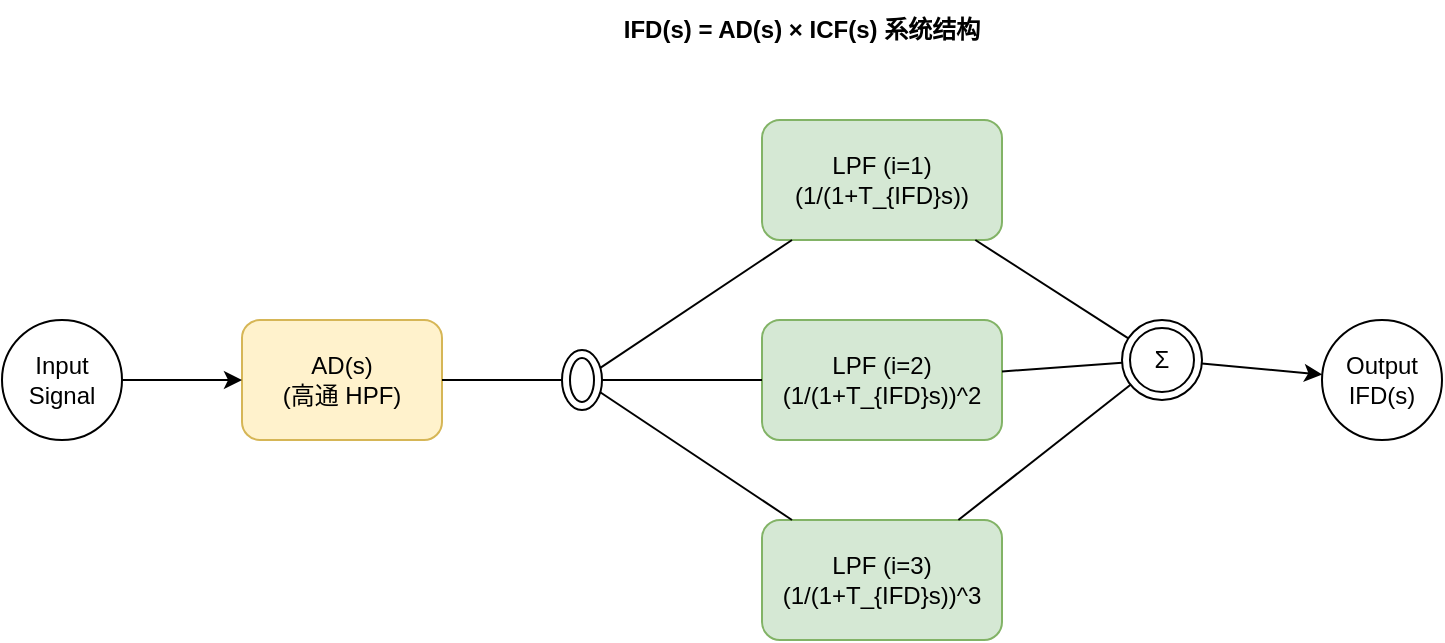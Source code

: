 <mxfile>
  <diagram name="Page-1">
    <mxGraphModel dx="1200" dy="800" grid="1" gridSize="10" guides="1" tooltips="1" connect="1" arrows="1" fold="1" page="1" pageScale="1" pageWidth="827" pageHeight="1169" math="0" shadow="0">
      <root>
        <mxCell id="0" />
        <mxCell id="1" parent="0" />
        
        <!-- 输入信号 -->
        <mxCell id="input" value="Input Signal" style="ellipse;whiteSpace=wrap;html=1;aspect=fixed;" vertex="1" parent="1">
          <mxGeometry x="100" y="200" width="60" height="60" as="geometry" />
        </mxCell>
        
        <!-- 高通滤波器 AD(s) -->
        <mxCell id="ad" value="AD(s)&#xa;(高通 HPF)" style="rounded=1;whiteSpace=wrap;html=1;fillColor=#fff2cc;strokeColor=#d6b656;" vertex="1" parent="1">
          <mxGeometry x="220" y="200" width="100" height="60" as="geometry" />
        </mxCell>
        
        <!-- 连接输入到AD(s) -->
        <mxCell id="link_input_ad" source="input" target="ad" style="edgeStyle=none;curved=1;endArrow=classic;html=1;" edge="1" parent="1">
          <mxGeometry relative="1" as="geometry" />
        </mxCell>
        
        <!-- 分支点 -->
        <mxCell id="branch" value="" style="ellipse;shape=doubleEllipse;whiteSpace=wrap;html=1;fillColor=#ffffff;strokeColor=#000000;" vertex="1" parent="1">
          <mxGeometry x="380" y="215" width="20" height="30" as="geometry" />
        </mxCell>
        
        <!-- 连接AD(s)到分支点 -->
        <mxCell id="link_ad_branch" source="ad" target="branch" style="edgeStyle=none;endArrow=none;html=1;" edge="1" parent="1">
          <mxGeometry relative="1" as="geometry" />
        </mxCell>
        
        <!-- ICF(s) 的并联分支 -->
        <mxCell id="icf1" value="LPF (i=1)&#xa;(1/(1+T_{IFD}s))" style="rounded=1;whiteSpace=wrap;html=1;fillColor=#d5e8d4;strokeColor=#82b366;" vertex="1" parent="1">
          <mxGeometry x="480" y="100" width="120" height="60" as="geometry" />
        </mxCell>
        
        <mxCell id="icf2" value="LPF (i=2)&#xa;(1/(1+T_{IFD}s))^2" style="rounded=1;whiteSpace=wrap;html=1;fillColor=#d5e8d4;strokeColor=#82b366;" vertex="1" parent="1">
          <mxGeometry x="480" y="200" width="120" height="60" as="geometry" />
        </mxCell>
        
        <mxCell id="icf3" value="LPF (i=3)&#xa;(1/(1+T_{IFD}s))^3" style="rounded=1;whiteSpace=wrap;html=1;fillColor=#d5e8d4;strokeColor=#82b366;" vertex="1" parent="1">
          <mxGeometry x="480" y="300" width="120" height="60" as="geometry" />
        </mxCell>
        
        <!-- 连接分支点到各LPF -->
        <mxCell id="link_branch_icf1" source="branch" target="icf1" style="edgeStyle=none;endArrow=none;html=1;" edge="1" parent="1">
          <mxGeometry relative="1" as="geometry" />
        </mxCell>
        
        <mxCell id="link_branch_icf2" source="branch" target="icf2" style="edgeStyle=none;endArrow=none;html=1;" edge="1" parent="1">
          <mxGeometry relative="1" as="geometry" />
        </mxCell>
        
        <mxCell id="link_branch_icf3" source="branch" target="icf3" style="edgeStyle=none;endArrow=none;html=1;" edge="1" parent="1">
          <mxGeometry relative="1" as="geometry" />
        </mxCell>
        
        <!-- 求和点 -->
        <mxCell id="sum" value="Σ" style="ellipse;shape=doubleEllipse;whiteSpace=wrap;html=1;fillColor=#ffffff;strokeColor=#000000;" vertex="1" parent="1">
          <mxGeometry x="660" y="200" width="40" height="40" as="geometry" />
        </mxCell>
        
        <!-- 连接各LPF到求和点 -->
        <mxCell id="link_icf1_sum" source="icf1" target="sum" style="edgeStyle=none;endArrow=none;html=1;" edge="1" parent="1">
          <mxGeometry relative="1" as="geometry" />
        </mxCell>
        
        <mxCell id="link_icf2_sum" source="icf2" target="sum" style="edgeStyle=none;endArrow=none;html=1;" edge="1" parent="1">
          <mxGeometry relative="1" as="geometry" />
        </mxCell>
        
        <mxCell id="link_icf3_sum" source="icf3" target="sum" style="edgeStyle=none;endArrow=none;html=1;" edge="1" parent="1">
          <mxGeometry relative="1" as="geometry" />
        </mxCell>
        
        <!-- 输出 -->
        <mxCell id="output" value="Output IFD(s)" style="ellipse;whiteSpace=wrap;html=1;aspect=fixed;" vertex="1" parent="1">
          <mxGeometry x="760" y="200" width="60" height="60" as="geometry" />
        </mxCell>
        
        <!-- 连接求和点到输出 -->
        <mxCell id="link_sum_output" source="sum" target="output" style="edgeStyle=none;endArrow=classic;html=1;" edge="1" parent="1">
          <mxGeometry relative="1" as="geometry" />
        </mxCell>
        
        <!-- 标题 -->
        <mxCell id="title" value="IFD(s) = AD(s) × ICF(s) 系统结构" style="text;html=1;strokeColor=none;fillColor=none;align=center;fontStyle=1;verticalAlign=middle;whiteSpace=wrap;rounded=0;" vertex="1" parent="1">
          <mxGeometry x="400" y="40" width="200" height="30" as="geometry" />
        </mxCell>
      </root>
    </mxGraphModel>
  </diagram>
</mxfile>